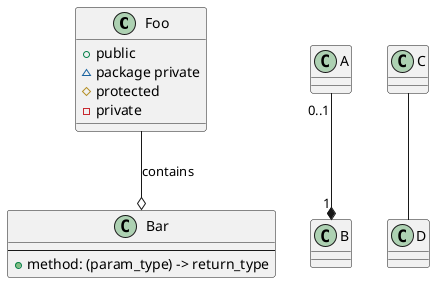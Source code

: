 @startuml ___

class Foo {
    + public
    ~ package private
    # protected
    - private
}

class Bar {
    --
    + method: (param_type) -> return_type
}

' Aggregation (seperate)
Foo --o Bar : "contains"

' Composition (dependent)

class A
class B

' A has 0 to many B, B has 1 A "leader"
A "0..1" --* "1" B 

' Association

class C
class D

C -- D

@enduml